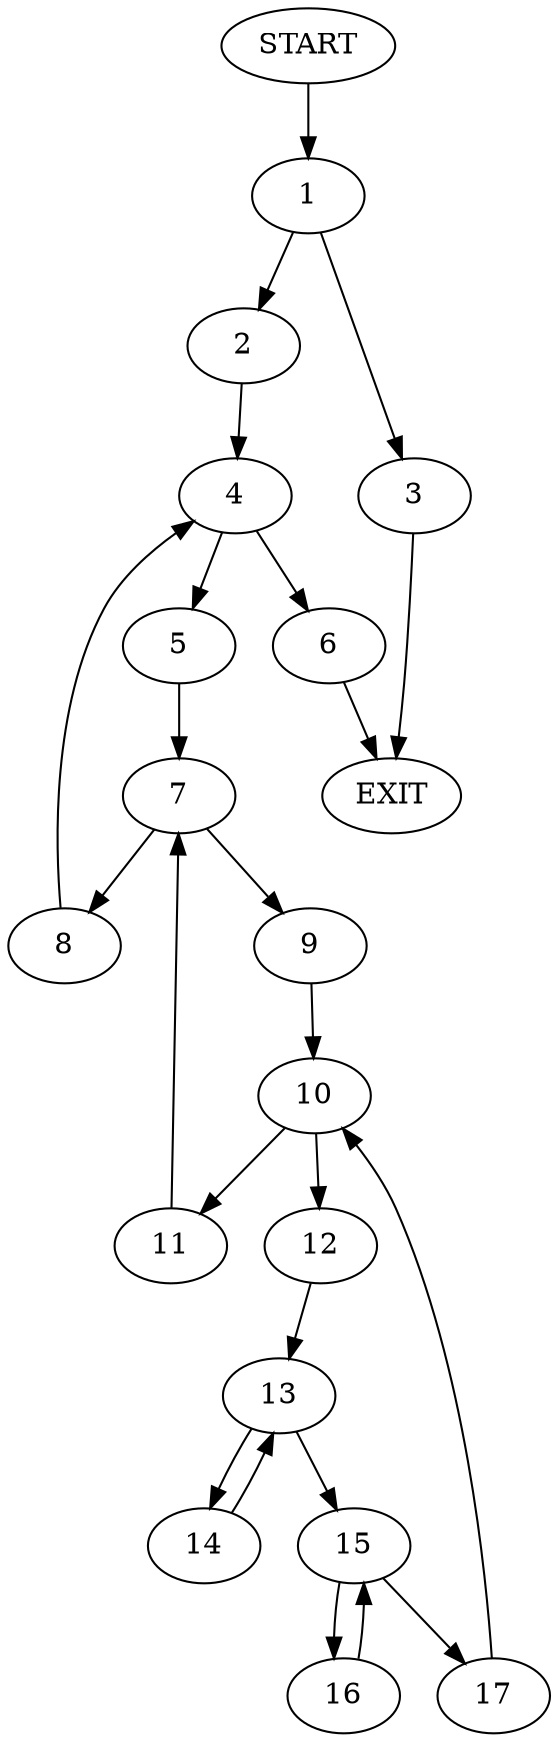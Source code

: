 digraph {
0 [label="START"]
18 [label="EXIT"]
0 -> 1
1 -> 2
1 -> 3
3 -> 18
2 -> 4
4 -> 5
4 -> 6
5 -> 7
6 -> 18
7 -> 8
7 -> 9
9 -> 10
8 -> 4
10 -> 11
10 -> 12
11 -> 7
12 -> 13
13 -> 14
13 -> 15
14 -> 13
15 -> 16
15 -> 17
16 -> 15
17 -> 10
}
